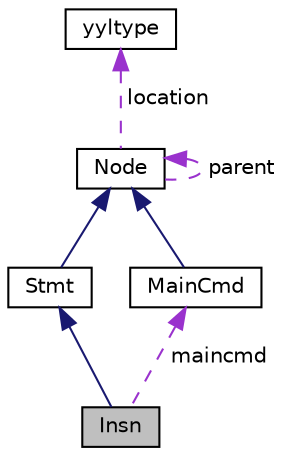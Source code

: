 digraph "Insn"
{
  edge [fontname="Helvetica",fontsize="10",labelfontname="Helvetica",labelfontsize="10"];
  node [fontname="Helvetica",fontsize="10",shape=record];
  Node3 [label="Insn",height=0.2,width=0.4,color="black", fillcolor="grey75", style="filled", fontcolor="black"];
  Node4 -> Node3 [dir="back",color="midnightblue",fontsize="10",style="solid",fontname="Helvetica"];
  Node4 [label="Stmt",height=0.2,width=0.4,color="black", fillcolor="white", style="filled",URL="$class_stmt.html"];
  Node5 -> Node4 [dir="back",color="midnightblue",fontsize="10",style="solid",fontname="Helvetica"];
  Node5 [label="Node",height=0.2,width=0.4,color="black", fillcolor="white", style="filled",URL="$class_node.html"];
  Node5 -> Node5 [dir="back",color="darkorchid3",fontsize="10",style="dashed",label=" parent" ,fontname="Helvetica"];
  Node6 -> Node5 [dir="back",color="darkorchid3",fontsize="10",style="dashed",label=" location" ,fontname="Helvetica"];
  Node6 [label="yyltype",height=0.2,width=0.4,color="black", fillcolor="white", style="filled",URL="$structyyltype.html"];
  Node7 -> Node3 [dir="back",color="darkorchid3",fontsize="10",style="dashed",label=" maincmd" ,fontname="Helvetica"];
  Node7 [label="MainCmd",height=0.2,width=0.4,color="black", fillcolor="white", style="filled",URL="$class_main_cmd.html"];
  Node5 -> Node7 [dir="back",color="midnightblue",fontsize="10",style="solid",fontname="Helvetica"];
}
